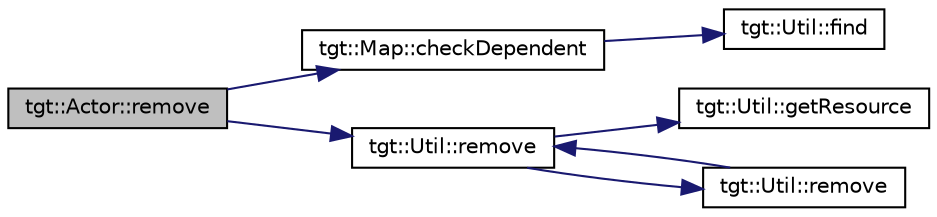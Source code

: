 digraph "tgt::Actor::remove"
{
 // LATEX_PDF_SIZE
  edge [fontname="Helvetica",fontsize="10",labelfontname="Helvetica",labelfontsize="10"];
  node [fontname="Helvetica",fontsize="10",shape=record];
  rankdir="LR";
  Node1 [label="tgt::Actor::remove",height=0.2,width=0.4,color="black", fillcolor="grey75", style="filled", fontcolor="black",tooltip=" "];
  Node1 -> Node2 [color="midnightblue",fontsize="10",style="solid",fontname="Helvetica"];
  Node2 [label="tgt::Map::checkDependent",height=0.2,width=0.4,color="black", fillcolor="white", style="filled",URL="$df/ded/namespacetgt_1_1_map.html#a901ee49b32df6ae8b38974e21d440396",tooltip=" "];
  Node2 -> Node3 [color="midnightblue",fontsize="10",style="solid",fontname="Helvetica"];
  Node3 [label="tgt::Util::find",height=0.2,width=0.4,color="black", fillcolor="white", style="filled",URL="$dd/d64/namespacetgt_1_1_util.html#a90d6a563e6fe48f205f91c0127a02444",tooltip=" "];
  Node1 -> Node4 [color="midnightblue",fontsize="10",style="solid",fontname="Helvetica"];
  Node4 [label="tgt::Util::remove",height=0.2,width=0.4,color="black", fillcolor="white", style="filled",URL="$dd/d64/namespacetgt_1_1_util.html#a34a9cf1a81b72f6f75ac60ca9784cb80",tooltip=" "];
  Node4 -> Node5 [color="midnightblue",fontsize="10",style="solid",fontname="Helvetica"];
  Node5 [label="tgt::Util::getResource",height=0.2,width=0.4,color="black", fillcolor="white", style="filled",URL="$dd/d64/namespacetgt_1_1_util.html#a4e9af614fd94a21454841dedd4e88257",tooltip=" "];
  Node4 -> Node6 [color="midnightblue",fontsize="10",style="solid",fontname="Helvetica"];
  Node6 [label="tgt::Util::remove",height=0.2,width=0.4,color="black", fillcolor="white", style="filled",URL="$dd/d64/namespacetgt_1_1_util.html#a2779eb011d8849fa9dda84939665108e",tooltip=" "];
  Node6 -> Node4 [color="midnightblue",fontsize="10",style="solid",fontname="Helvetica"];
}
